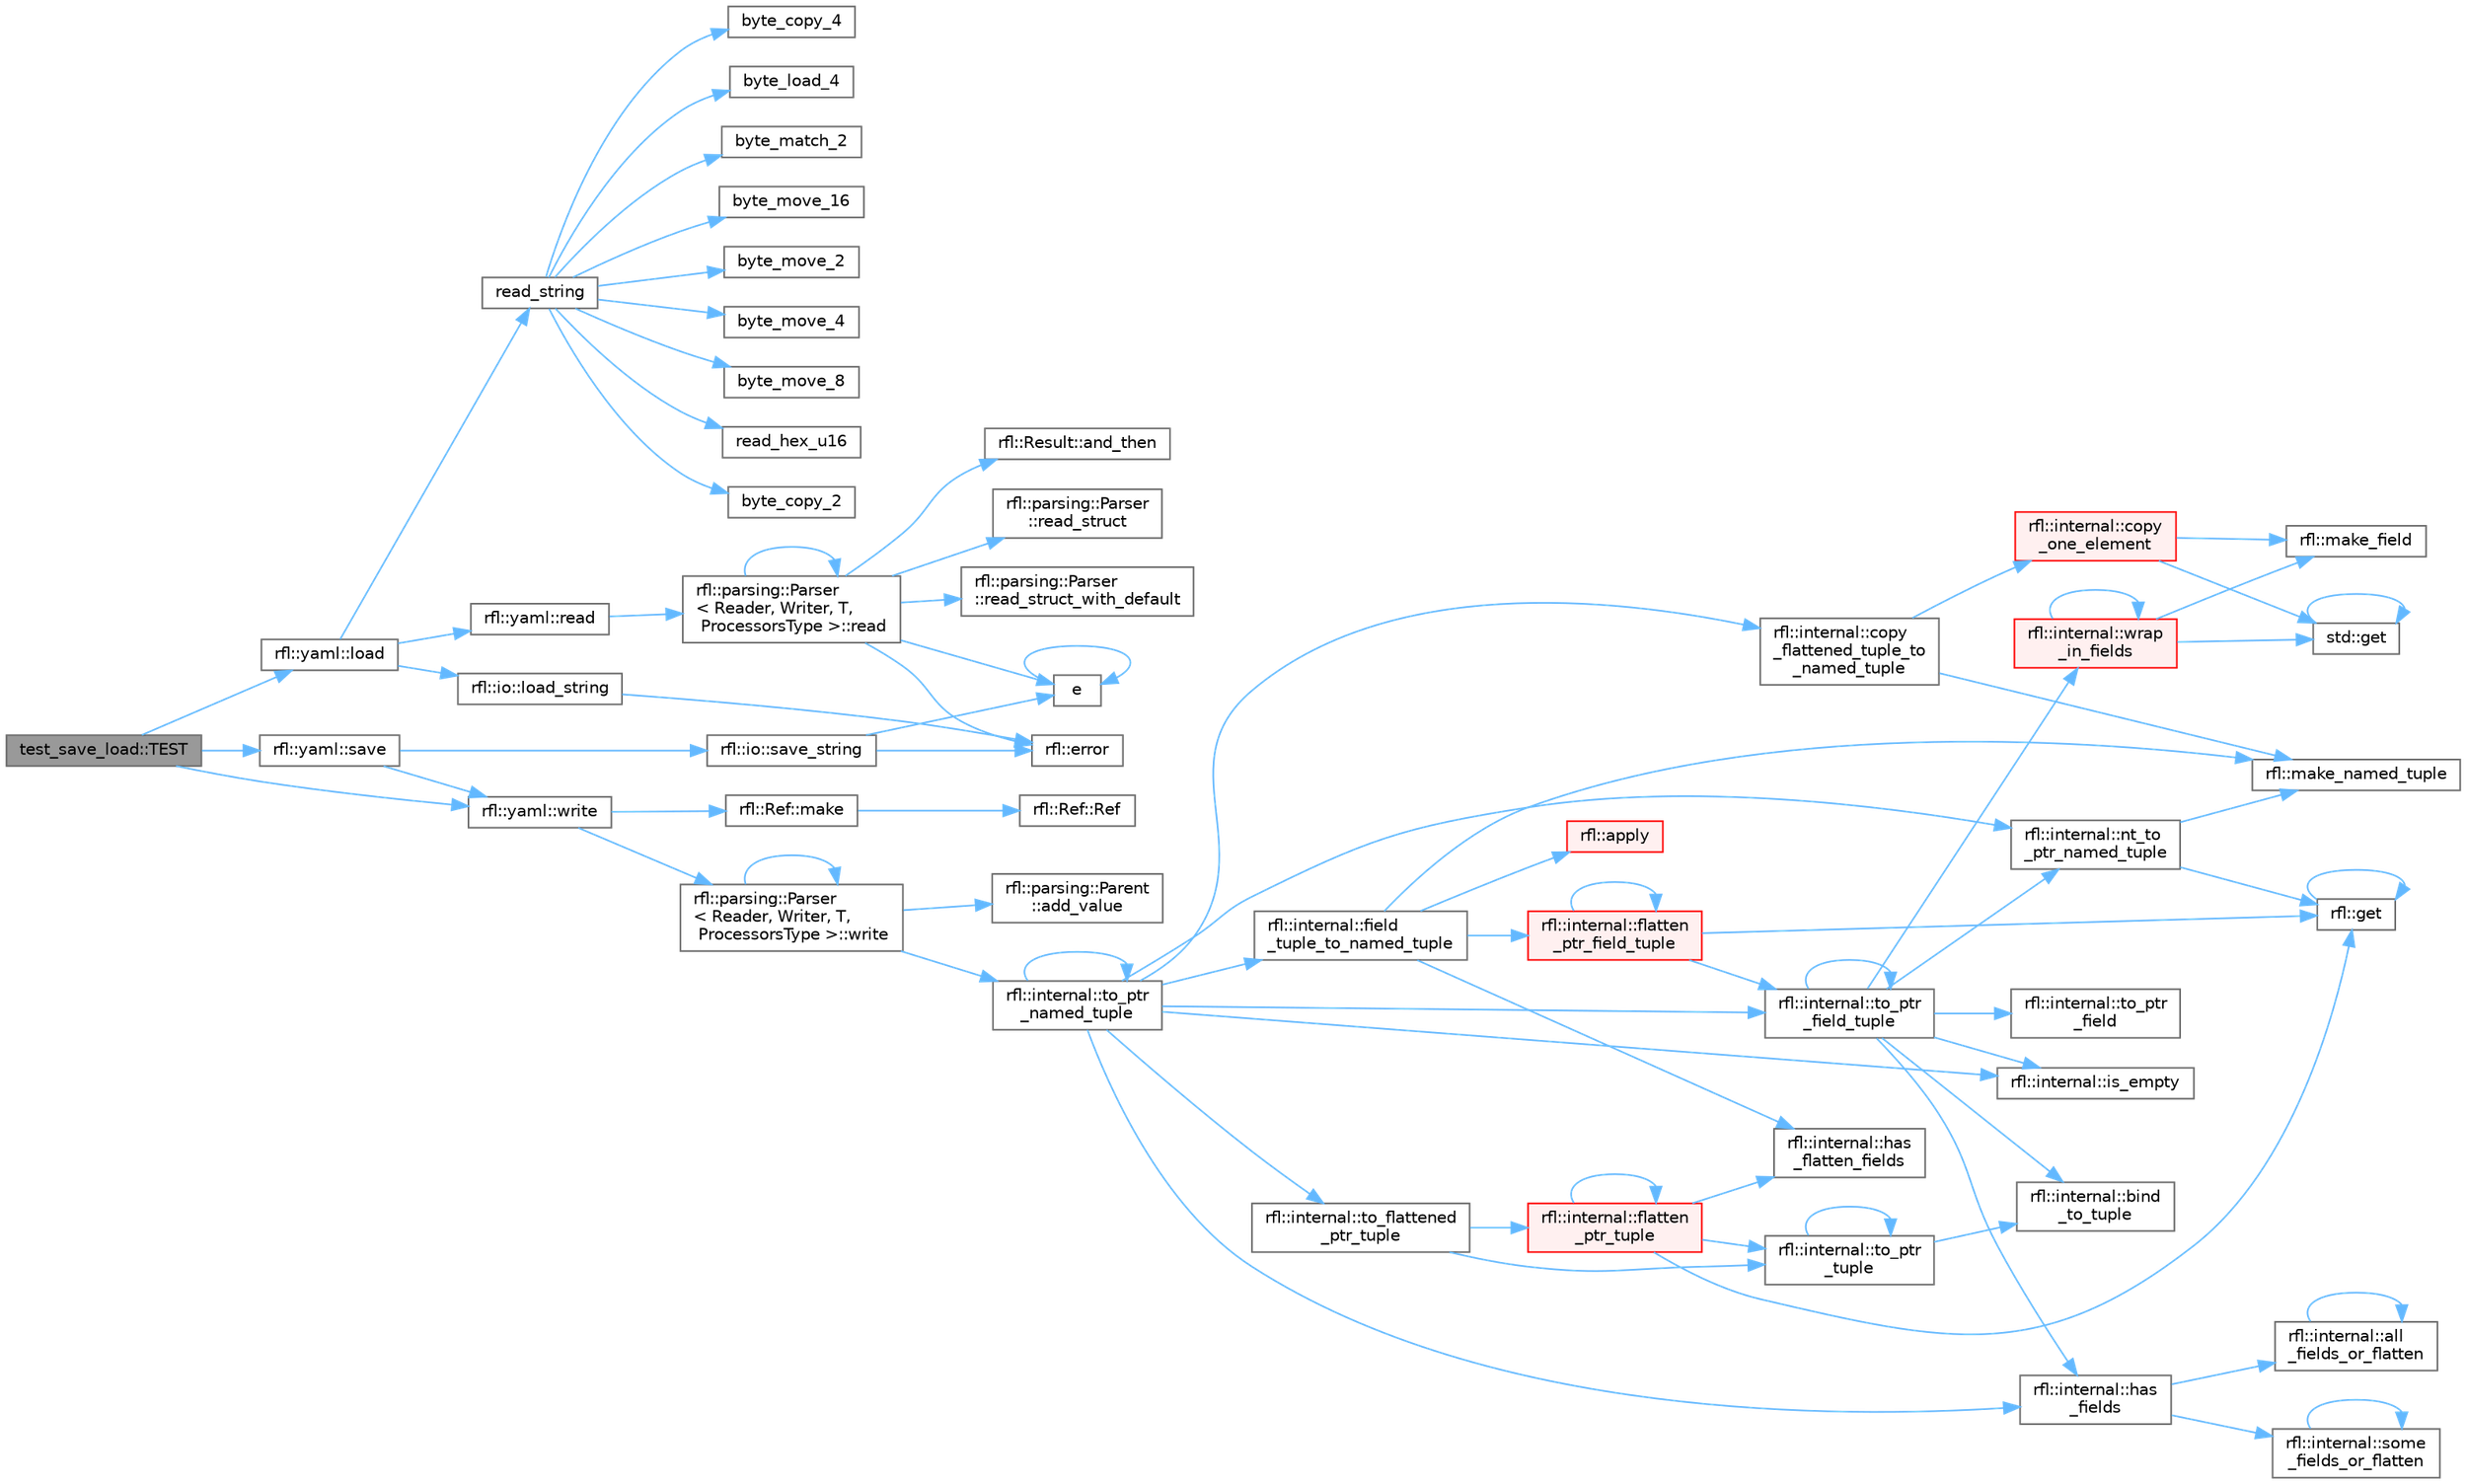 digraph "test_save_load::TEST"
{
 // LATEX_PDF_SIZE
  bgcolor="transparent";
  edge [fontname=Helvetica,fontsize=10,labelfontname=Helvetica,labelfontsize=10];
  node [fontname=Helvetica,fontsize=10,shape=box,height=0.2,width=0.4];
  rankdir="LR";
  Node1 [id="Node000001",label="test_save_load::TEST",height=0.2,width=0.4,color="gray40", fillcolor="grey60", style="filled", fontcolor="black",tooltip=" "];
  Node1 -> Node2 [id="edge1_Node000001_Node000002",color="steelblue1",style="solid",tooltip=" "];
  Node2 [id="Node000002",label="rfl::yaml::load",height=0.2,width=0.4,color="grey40", fillcolor="white", style="filled",URL="$namespacerfl_1_1yaml.html#a50b6f3be9b8c752c2b7b26a8332bc726",tooltip=" "];
  Node2 -> Node3 [id="edge2_Node000002_Node000003",color="steelblue1",style="solid",tooltip=" "];
  Node3 [id="Node000003",label="rfl::io::load_string",height=0.2,width=0.4,color="grey40", fillcolor="white", style="filled",URL="$namespacerfl_1_1io.html#abef8f6773d8fd7258ba35772521c371a",tooltip=" "];
  Node3 -> Node4 [id="edge3_Node000003_Node000004",color="steelblue1",style="solid",tooltip=" "];
  Node4 [id="Node000004",label="rfl::error",height=0.2,width=0.4,color="grey40", fillcolor="white", style="filled",URL="$namespacerfl.html#a6625864c6c297dfdc3d3c3ee3181dd8c",tooltip="Shorthand for unexpected error."];
  Node2 -> Node5 [id="edge4_Node000002_Node000005",color="steelblue1",style="solid",tooltip=" "];
  Node5 [id="Node000005",label="rfl::yaml::read",height=0.2,width=0.4,color="grey40", fillcolor="white", style="filled",URL="$namespacerfl_1_1yaml.html#ae9a58bf475f01ac893556ab0a9769c40",tooltip="Parses an object from a YAML var."];
  Node5 -> Node6 [id="edge5_Node000005_Node000006",color="steelblue1",style="solid",tooltip=" "];
  Node6 [id="Node000006",label="rfl::parsing::Parser\l\< Reader, Writer, T,\l ProcessorsType \>::read",height=0.2,width=0.4,color="grey40", fillcolor="white", style="filled",URL="$structrfl_1_1parsing_1_1_parser.html#a905ccbbb3adb81bb18d9109df6613b72",tooltip=" "];
  Node6 -> Node7 [id="edge6_Node000006_Node000007",color="steelblue1",style="solid",tooltip=" "];
  Node7 [id="Node000007",label="rfl::Result::and_then",height=0.2,width=0.4,color="grey40", fillcolor="white", style="filled",URL="$classrfl_1_1_result.html#a07f85d248f21a1dad5eb12ae179d4df7",tooltip="Monadic operation - F must be a function of type T -> Result."];
  Node6 -> Node8 [id="edge7_Node000006_Node000008",color="steelblue1",style="solid",tooltip=" "];
  Node8 [id="Node000008",label="e",height=0.2,width=0.4,color="grey40", fillcolor="white", style="filled",URL="$_cwise__array__power__array_8cpp.html#a9cb86ff854760bf91a154f2724a9101d",tooltip=" "];
  Node8 -> Node8 [id="edge8_Node000008_Node000008",color="steelblue1",style="solid",tooltip=" "];
  Node6 -> Node4 [id="edge9_Node000006_Node000004",color="steelblue1",style="solid",tooltip=" "];
  Node6 -> Node6 [id="edge10_Node000006_Node000006",color="steelblue1",style="solid",tooltip=" "];
  Node6 -> Node9 [id="edge11_Node000006_Node000009",color="steelblue1",style="solid",tooltip=" "];
  Node9 [id="Node000009",label="rfl::parsing::Parser\l::read_struct",height=0.2,width=0.4,color="grey40", fillcolor="white", style="filled",URL="$structrfl_1_1parsing_1_1_parser.html#ac6a7fd1d9f65a3b40ea36017cec2fa2e",tooltip=" "];
  Node6 -> Node10 [id="edge12_Node000006_Node000010",color="steelblue1",style="solid",tooltip=" "];
  Node10 [id="Node000010",label="rfl::parsing::Parser\l::read_struct_with_default",height=0.2,width=0.4,color="grey40", fillcolor="white", style="filled",URL="$structrfl_1_1parsing_1_1_parser.html#a8f8dadc93b26e4bb35eb14e6d722aae7",tooltip=" "];
  Node2 -> Node11 [id="edge13_Node000002_Node000011",color="steelblue1",style="solid",tooltip=" "];
  Node11 [id="Node000011",label="read_string",height=0.2,width=0.4,color="grey40", fillcolor="white", style="filled",URL="$yyjson_8c.html#a804945ea7ab88a55f6c71afe2ef28508",tooltip=" "];
  Node11 -> Node12 [id="edge14_Node000011_Node000012",color="steelblue1",style="solid",tooltip=" "];
  Node12 [id="Node000012",label="byte_copy_2",height=0.2,width=0.4,color="grey40", fillcolor="white", style="filled",URL="$yyjson_8c.html#ac6a11726824f52b6413a67488f5a3152",tooltip=" "];
  Node11 -> Node13 [id="edge15_Node000011_Node000013",color="steelblue1",style="solid",tooltip=" "];
  Node13 [id="Node000013",label="byte_copy_4",height=0.2,width=0.4,color="grey40", fillcolor="white", style="filled",URL="$yyjson_8c.html#a98219967baeab34ab615b4ccda0df146",tooltip=" "];
  Node11 -> Node14 [id="edge16_Node000011_Node000014",color="steelblue1",style="solid",tooltip=" "];
  Node14 [id="Node000014",label="byte_load_4",height=0.2,width=0.4,color="grey40", fillcolor="white", style="filled",URL="$yyjson_8c.html#a87c460a03bebacd0dcdad97440488c2b",tooltip=" "];
  Node11 -> Node15 [id="edge17_Node000011_Node000015",color="steelblue1",style="solid",tooltip=" "];
  Node15 [id="Node000015",label="byte_match_2",height=0.2,width=0.4,color="grey40", fillcolor="white", style="filled",URL="$yyjson_8c.html#a3a0b543ccc96758e3d9632773ab82632",tooltip=" "];
  Node11 -> Node16 [id="edge18_Node000011_Node000016",color="steelblue1",style="solid",tooltip=" "];
  Node16 [id="Node000016",label="byte_move_16",height=0.2,width=0.4,color="grey40", fillcolor="white", style="filled",URL="$yyjson_8c.html#a133d71145abef5ab727e5d3bc7d7d3cc",tooltip=" "];
  Node11 -> Node17 [id="edge19_Node000011_Node000017",color="steelblue1",style="solid",tooltip=" "];
  Node17 [id="Node000017",label="byte_move_2",height=0.2,width=0.4,color="grey40", fillcolor="white", style="filled",URL="$yyjson_8c.html#a937b93922fffb9ba4853a8c20954aa5b",tooltip=" "];
  Node11 -> Node18 [id="edge20_Node000011_Node000018",color="steelblue1",style="solid",tooltip=" "];
  Node18 [id="Node000018",label="byte_move_4",height=0.2,width=0.4,color="grey40", fillcolor="white", style="filled",URL="$yyjson_8c.html#aa5ca17990694a6718874be6817b38ed4",tooltip=" "];
  Node11 -> Node19 [id="edge21_Node000011_Node000019",color="steelblue1",style="solid",tooltip=" "];
  Node19 [id="Node000019",label="byte_move_8",height=0.2,width=0.4,color="grey40", fillcolor="white", style="filled",URL="$yyjson_8c.html#a358fd32f651a73a41814fb2229dae049",tooltip=" "];
  Node11 -> Node20 [id="edge22_Node000011_Node000020",color="steelblue1",style="solid",tooltip=" "];
  Node20 [id="Node000020",label="read_hex_u16",height=0.2,width=0.4,color="grey40", fillcolor="white", style="filled",URL="$yyjson_8c.html#add45e53bf46ccf2467cc535d9bd89717",tooltip=" "];
  Node1 -> Node21 [id="edge23_Node000001_Node000021",color="steelblue1",style="solid",tooltip=" "];
  Node21 [id="Node000021",label="rfl::yaml::save",height=0.2,width=0.4,color="grey40", fillcolor="white", style="filled",URL="$namespacerfl_1_1yaml.html#a0c9a9fd566052ecd82507b3a8515bc09",tooltip=" "];
  Node21 -> Node22 [id="edge24_Node000021_Node000022",color="steelblue1",style="solid",tooltip=" "];
  Node22 [id="Node000022",label="rfl::io::save_string",height=0.2,width=0.4,color="grey40", fillcolor="white", style="filled",URL="$namespacerfl_1_1io.html#a797ebb1c100dbc0ff9a2947c369489ec",tooltip=" "];
  Node22 -> Node8 [id="edge25_Node000022_Node000008",color="steelblue1",style="solid",tooltip=" "];
  Node22 -> Node4 [id="edge26_Node000022_Node000004",color="steelblue1",style="solid",tooltip=" "];
  Node21 -> Node23 [id="edge27_Node000021_Node000023",color="steelblue1",style="solid",tooltip=" "];
  Node23 [id="Node000023",label="rfl::yaml::write",height=0.2,width=0.4,color="grey40", fillcolor="white", style="filled",URL="$namespacerfl_1_1yaml.html#a7205f5625b788c093f657a9df7579306",tooltip="Writes a YAML into an ostream."];
  Node23 -> Node24 [id="edge28_Node000023_Node000024",color="steelblue1",style="solid",tooltip=" "];
  Node24 [id="Node000024",label="rfl::Ref::make",height=0.2,width=0.4,color="grey40", fillcolor="white", style="filled",URL="$classrfl_1_1_ref.html#a1501cd0fd114b2dd113fb3abe974275d",tooltip=" "];
  Node24 -> Node25 [id="edge29_Node000024_Node000025",color="steelblue1",style="solid",tooltip=" "];
  Node25 [id="Node000025",label="rfl::Ref::Ref",height=0.2,width=0.4,color="grey40", fillcolor="white", style="filled",URL="$classrfl_1_1_ref.html#a157d7b0b3b1bc2b0833c0843bf056d04",tooltip=" "];
  Node23 -> Node26 [id="edge30_Node000023_Node000026",color="steelblue1",style="solid",tooltip=" "];
  Node26 [id="Node000026",label="rfl::parsing::Parser\l\< Reader, Writer, T,\l ProcessorsType \>::write",height=0.2,width=0.4,color="grey40", fillcolor="white", style="filled",URL="$structrfl_1_1parsing_1_1_parser.html#a16aeefd727355e095bfd19d6c69d3238",tooltip=" "];
  Node26 -> Node27 [id="edge31_Node000026_Node000027",color="steelblue1",style="solid",tooltip=" "];
  Node27 [id="Node000027",label="rfl::parsing::Parent\l::add_value",height=0.2,width=0.4,color="grey40", fillcolor="white", style="filled",URL="$structrfl_1_1parsing_1_1_parent.html#a8f7ebd2389ae6ec315a0e37bd66de63f",tooltip=" "];
  Node26 -> Node28 [id="edge32_Node000026_Node000028",color="steelblue1",style="solid",tooltip=" "];
  Node28 [id="Node000028",label="rfl::internal::to_ptr\l_named_tuple",height=0.2,width=0.4,color="grey40", fillcolor="white", style="filled",URL="$namespacerfl_1_1internal.html#a19594a7d66a271a8f893f2170217e299",tooltip=" "];
  Node28 -> Node29 [id="edge33_Node000028_Node000029",color="steelblue1",style="solid",tooltip=" "];
  Node29 [id="Node000029",label="rfl::internal::copy\l_flattened_tuple_to\l_named_tuple",height=0.2,width=0.4,color="grey40", fillcolor="white", style="filled",URL="$namespacerfl_1_1internal.html#aa4d84e91c691523bdf3dbf8832cba64c",tooltip=" "];
  Node29 -> Node30 [id="edge34_Node000029_Node000030",color="steelblue1",style="solid",tooltip=" "];
  Node30 [id="Node000030",label="rfl::internal::copy\l_one_element",height=0.2,width=0.4,color="red", fillcolor="#FFF0F0", style="filled",URL="$namespacerfl_1_1internal.html#a8a566443d85dd9fc0f2e6e4ae131ed55",tooltip=" "];
  Node30 -> Node31 [id="edge35_Node000030_Node000031",color="steelblue1",style="solid",tooltip=" "];
  Node31 [id="Node000031",label="std::get",height=0.2,width=0.4,color="grey40", fillcolor="white", style="filled",URL="$namespacestd.html#aae41d8280b7ccc3f0e0a0be2dab21c8f",tooltip="Gets an element by index."];
  Node31 -> Node31 [id="edge36_Node000031_Node000031",color="steelblue1",style="solid",tooltip=" "];
  Node30 -> Node32 [id="edge37_Node000030_Node000032",color="steelblue1",style="solid",tooltip=" "];
  Node32 [id="Node000032",label="rfl::make_field",height=0.2,width=0.4,color="grey40", fillcolor="white", style="filled",URL="$namespacerfl.html#afb5f68a22d5b6a42a5b4477c35559ce9",tooltip=" "];
  Node29 -> Node34 [id="edge38_Node000029_Node000034",color="steelblue1",style="solid",tooltip=" "];
  Node34 [id="Node000034",label="rfl::make_named_tuple",height=0.2,width=0.4,color="grey40", fillcolor="white", style="filled",URL="$namespacerfl.html#a19523aa875e6c36af474a97f28ed4002",tooltip="Explicit overload for creating empty named tuples."];
  Node28 -> Node35 [id="edge39_Node000028_Node000035",color="steelblue1",style="solid",tooltip=" "];
  Node35 [id="Node000035",label="rfl::internal::field\l_tuple_to_named_tuple",height=0.2,width=0.4,color="grey40", fillcolor="white", style="filled",URL="$namespacerfl_1_1internal.html#a923e1c7faefca7c7af6ec3d7aecccba0",tooltip=" "];
  Node35 -> Node36 [id="edge40_Node000035_Node000036",color="steelblue1",style="solid",tooltip=" "];
  Node36 [id="Node000036",label="rfl::apply",height=0.2,width=0.4,color="red", fillcolor="#FFF0F0", style="filled",URL="$namespacerfl.html#aaa94742afd7fde0d6d6cc59ae6d92989",tooltip=" "];
  Node35 -> Node39 [id="edge41_Node000035_Node000039",color="steelblue1",style="solid",tooltip=" "];
  Node39 [id="Node000039",label="rfl::internal::flatten\l_ptr_field_tuple",height=0.2,width=0.4,color="red", fillcolor="#FFF0F0", style="filled",URL="$namespacerfl_1_1internal.html#ae729ffba37ab19a6426f80c6ef26e2d6",tooltip=" "];
  Node39 -> Node39 [id="edge42_Node000039_Node000039",color="steelblue1",style="solid",tooltip=" "];
  Node39 -> Node38 [id="edge43_Node000039_Node000038",color="steelblue1",style="solid",tooltip=" "];
  Node38 [id="Node000038",label="rfl::get",height=0.2,width=0.4,color="grey40", fillcolor="white", style="filled",URL="$namespacerfl.html#ac379420409251e5a3c0bea4a701daf0a",tooltip="Gets a field by index."];
  Node38 -> Node38 [id="edge44_Node000038_Node000038",color="steelblue1",style="solid",tooltip=" "];
  Node39 -> Node41 [id="edge45_Node000039_Node000041",color="steelblue1",style="solid",tooltip=" "];
  Node41 [id="Node000041",label="rfl::internal::to_ptr\l_field_tuple",height=0.2,width=0.4,color="grey40", fillcolor="white", style="filled",URL="$namespacerfl_1_1internal.html#a4c5ce682ef0d85a0edc5fc36074815d2",tooltip=" "];
  Node41 -> Node42 [id="edge46_Node000041_Node000042",color="steelblue1",style="solid",tooltip=" "];
  Node42 [id="Node000042",label="rfl::internal::bind\l_to_tuple",height=0.2,width=0.4,color="grey40", fillcolor="white", style="filled",URL="$namespacerfl_1_1internal.html#aaccfbbd07ded0a84498cea052cb3d443",tooltip=" "];
  Node41 -> Node43 [id="edge47_Node000041_Node000043",color="steelblue1",style="solid",tooltip=" "];
  Node43 [id="Node000043",label="rfl::internal::has\l_fields",height=0.2,width=0.4,color="grey40", fillcolor="white", style="filled",URL="$namespacerfl_1_1internal.html#a4bf6ff2224c907a5df21f524e650fd17",tooltip=" "];
  Node43 -> Node44 [id="edge48_Node000043_Node000044",color="steelblue1",style="solid",tooltip=" "];
  Node44 [id="Node000044",label="rfl::internal::all\l_fields_or_flatten",height=0.2,width=0.4,color="grey40", fillcolor="white", style="filled",URL="$namespacerfl_1_1internal.html#a012b9c8f5d6103eb084598eca9f9f631",tooltip=" "];
  Node44 -> Node44 [id="edge49_Node000044_Node000044",color="steelblue1",style="solid",tooltip=" "];
  Node43 -> Node45 [id="edge50_Node000043_Node000045",color="steelblue1",style="solid",tooltip=" "];
  Node45 [id="Node000045",label="rfl::internal::some\l_fields_or_flatten",height=0.2,width=0.4,color="grey40", fillcolor="white", style="filled",URL="$namespacerfl_1_1internal.html#a71c929c1a514d827549eb15d4355de92",tooltip=" "];
  Node45 -> Node45 [id="edge51_Node000045_Node000045",color="steelblue1",style="solid",tooltip=" "];
  Node41 -> Node46 [id="edge52_Node000041_Node000046",color="steelblue1",style="solid",tooltip=" "];
  Node46 [id="Node000046",label="rfl::internal::is_empty",height=0.2,width=0.4,color="grey40", fillcolor="white", style="filled",URL="$namespacerfl_1_1internal.html#a818161434e9e7892d403a7c92d7268fe",tooltip=" "];
  Node41 -> Node47 [id="edge53_Node000041_Node000047",color="steelblue1",style="solid",tooltip=" "];
  Node47 [id="Node000047",label="rfl::internal::nt_to\l_ptr_named_tuple",height=0.2,width=0.4,color="grey40", fillcolor="white", style="filled",URL="$namespacerfl_1_1internal.html#a444ef522c6d66572aa5cd3ccde829885",tooltip=" "];
  Node47 -> Node38 [id="edge54_Node000047_Node000038",color="steelblue1",style="solid",tooltip=" "];
  Node47 -> Node34 [id="edge55_Node000047_Node000034",color="steelblue1",style="solid",tooltip=" "];
  Node41 -> Node48 [id="edge56_Node000041_Node000048",color="steelblue1",style="solid",tooltip=" "];
  Node48 [id="Node000048",label="rfl::internal::to_ptr\l_field",height=0.2,width=0.4,color="grey40", fillcolor="white", style="filled",URL="$namespacerfl_1_1internal.html#ab7e2b5fa9d320f0c9a301fbe22ebc677",tooltip=" "];
  Node41 -> Node41 [id="edge57_Node000041_Node000041",color="steelblue1",style="solid",tooltip=" "];
  Node41 -> Node49 [id="edge58_Node000041_Node000049",color="steelblue1",style="solid",tooltip=" "];
  Node49 [id="Node000049",label="rfl::internal::wrap\l_in_fields",height=0.2,width=0.4,color="red", fillcolor="#FFF0F0", style="filled",URL="$namespacerfl_1_1internal.html#a75a4f615c45abce17e710e72514498d7",tooltip=" "];
  Node49 -> Node31 [id="edge59_Node000049_Node000031",color="steelblue1",style="solid",tooltip=" "];
  Node49 -> Node32 [id="edge60_Node000049_Node000032",color="steelblue1",style="solid",tooltip=" "];
  Node49 -> Node49 [id="edge61_Node000049_Node000049",color="steelblue1",style="solid",tooltip=" "];
  Node35 -> Node51 [id="edge62_Node000035_Node000051",color="steelblue1",style="solid",tooltip=" "];
  Node51 [id="Node000051",label="rfl::internal::has\l_flatten_fields",height=0.2,width=0.4,color="grey40", fillcolor="white", style="filled",URL="$namespacerfl_1_1internal.html#a60f5d02505f61eabff343c2f5e9c7dbe",tooltip=" "];
  Node35 -> Node34 [id="edge63_Node000035_Node000034",color="steelblue1",style="solid",tooltip=" "];
  Node28 -> Node43 [id="edge64_Node000028_Node000043",color="steelblue1",style="solid",tooltip=" "];
  Node28 -> Node46 [id="edge65_Node000028_Node000046",color="steelblue1",style="solid",tooltip=" "];
  Node28 -> Node47 [id="edge66_Node000028_Node000047",color="steelblue1",style="solid",tooltip=" "];
  Node28 -> Node52 [id="edge67_Node000028_Node000052",color="steelblue1",style="solid",tooltip=" "];
  Node52 [id="Node000052",label="rfl::internal::to_flattened\l_ptr_tuple",height=0.2,width=0.4,color="grey40", fillcolor="white", style="filled",URL="$namespacerfl_1_1internal.html#abe898ac2971112070bfbcc91def971d6",tooltip=" "];
  Node52 -> Node53 [id="edge68_Node000052_Node000053",color="steelblue1",style="solid",tooltip=" "];
  Node53 [id="Node000053",label="rfl::internal::flatten\l_ptr_tuple",height=0.2,width=0.4,color="red", fillcolor="#FFF0F0", style="filled",URL="$namespacerfl_1_1internal.html#a3a901d356d0602482acd2f0861f8b472",tooltip=" "];
  Node53 -> Node53 [id="edge69_Node000053_Node000053",color="steelblue1",style="solid",tooltip=" "];
  Node53 -> Node38 [id="edge70_Node000053_Node000038",color="steelblue1",style="solid",tooltip=" "];
  Node53 -> Node51 [id="edge71_Node000053_Node000051",color="steelblue1",style="solid",tooltip=" "];
  Node53 -> Node54 [id="edge72_Node000053_Node000054",color="steelblue1",style="solid",tooltip=" "];
  Node54 [id="Node000054",label="rfl::internal::to_ptr\l_tuple",height=0.2,width=0.4,color="grey40", fillcolor="white", style="filled",URL="$namespacerfl_1_1internal.html#a3a36b92d743023e52d9ba1b74cc5fbd1",tooltip=" "];
  Node54 -> Node42 [id="edge73_Node000054_Node000042",color="steelblue1",style="solid",tooltip=" "];
  Node54 -> Node54 [id="edge74_Node000054_Node000054",color="steelblue1",style="solid",tooltip=" "];
  Node52 -> Node54 [id="edge75_Node000052_Node000054",color="steelblue1",style="solid",tooltip=" "];
  Node28 -> Node41 [id="edge76_Node000028_Node000041",color="steelblue1",style="solid",tooltip=" "];
  Node28 -> Node28 [id="edge77_Node000028_Node000028",color="steelblue1",style="solid",tooltip=" "];
  Node26 -> Node26 [id="edge78_Node000026_Node000026",color="steelblue1",style="solid",tooltip=" "];
  Node1 -> Node23 [id="edge79_Node000001_Node000023",color="steelblue1",style="solid",tooltip=" "];
}
